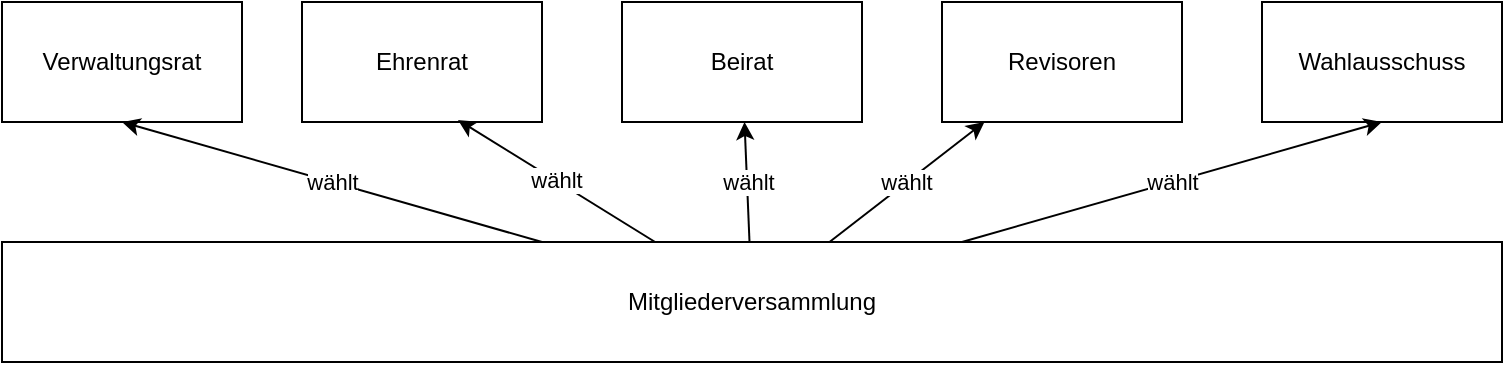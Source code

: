 <mxfile version="23.0.2" type="github">
  <diagram id="prtHgNgQTEPvFCAcTncT" name="Page-1">
    <mxGraphModel dx="1262" dy="605" grid="1" gridSize="10" guides="1" tooltips="1" connect="1" arrows="1" fold="1" page="1" pageScale="1" pageWidth="827" pageHeight="1169" math="0" shadow="0">
      <root>
        <mxCell id="0" />
        <mxCell id="1" parent="0" />
        <mxCell id="5YO8LLsSh-AyEsvJpuwk-9" value="Mitgliederversammlung" style="rounded=0;whiteSpace=wrap;html=1;" vertex="1" parent="1">
          <mxGeometry x="40" y="790" width="750" height="60" as="geometry" />
        </mxCell>
        <object label="Verwaltungsrat" Mitglieder="8" id="5YO8LLsSh-AyEsvJpuwk-11">
          <mxCell style="rounded=0;whiteSpace=wrap;html=1;" vertex="1" parent="1">
            <mxGeometry x="40" y="670" width="120" height="60" as="geometry" />
          </mxCell>
        </object>
        <mxCell id="5YO8LLsSh-AyEsvJpuwk-12" value="Ehrenrat" style="rounded=0;whiteSpace=wrap;html=1;" vertex="1" parent="1">
          <mxGeometry x="190" y="670" width="120" height="60" as="geometry" />
        </mxCell>
        <mxCell id="5YO8LLsSh-AyEsvJpuwk-13" value="Beirat" style="rounded=0;whiteSpace=wrap;html=1;" vertex="1" parent="1">
          <mxGeometry x="350" y="670" width="120" height="60" as="geometry" />
        </mxCell>
        <mxCell id="5YO8LLsSh-AyEsvJpuwk-14" value="Revisoren" style="rounded=0;whiteSpace=wrap;html=1;" vertex="1" parent="1">
          <mxGeometry x="510" y="670" width="120" height="60" as="geometry" />
        </mxCell>
        <mxCell id="5YO8LLsSh-AyEsvJpuwk-15" value="Wahlausschuss" style="rounded=0;whiteSpace=wrap;html=1;" vertex="1" parent="1">
          <mxGeometry x="670" y="670" width="120" height="60" as="geometry" />
        </mxCell>
        <mxCell id="5YO8LLsSh-AyEsvJpuwk-16" value="wählt" style="endArrow=classic;html=1;rounded=0;entryX=0.5;entryY=1;entryDx=0;entryDy=0;" edge="1" parent="1" source="5YO8LLsSh-AyEsvJpuwk-9" target="5YO8LLsSh-AyEsvJpuwk-11">
          <mxGeometry width="50" height="50" relative="1" as="geometry">
            <mxPoint x="580" y="590" as="sourcePoint" />
            <mxPoint x="630" y="540" as="targetPoint" />
          </mxGeometry>
        </mxCell>
        <mxCell id="5YO8LLsSh-AyEsvJpuwk-17" value="wählt" style="endArrow=classic;html=1;rounded=0;entryX=0.65;entryY=0.983;entryDx=0;entryDy=0;entryPerimeter=0;" edge="1" parent="1" source="5YO8LLsSh-AyEsvJpuwk-9" target="5YO8LLsSh-AyEsvJpuwk-12">
          <mxGeometry width="50" height="50" relative="1" as="geometry">
            <mxPoint x="313" y="800" as="sourcePoint" />
            <mxPoint x="96" y="742" as="targetPoint" />
          </mxGeometry>
        </mxCell>
        <mxCell id="5YO8LLsSh-AyEsvJpuwk-18" value="wählt" style="endArrow=classic;html=1;rounded=0;" edge="1" parent="1" source="5YO8LLsSh-AyEsvJpuwk-9" target="5YO8LLsSh-AyEsvJpuwk-13">
          <mxGeometry width="50" height="50" relative="1" as="geometry">
            <mxPoint x="377" y="800" as="sourcePoint" />
            <mxPoint x="278" y="739" as="targetPoint" />
          </mxGeometry>
        </mxCell>
        <mxCell id="5YO8LLsSh-AyEsvJpuwk-19" value="wählt" style="endArrow=classic;html=1;rounded=0;" edge="1" parent="1" source="5YO8LLsSh-AyEsvJpuwk-9" target="5YO8LLsSh-AyEsvJpuwk-14">
          <mxGeometry width="50" height="50" relative="1" as="geometry">
            <mxPoint x="424" y="800" as="sourcePoint" />
            <mxPoint x="421" y="740" as="targetPoint" />
          </mxGeometry>
        </mxCell>
        <mxCell id="5YO8LLsSh-AyEsvJpuwk-20" value="wählt" style="endArrow=classic;html=1;rounded=0;entryX=0.5;entryY=1;entryDx=0;entryDy=0;" edge="1" parent="1" source="5YO8LLsSh-AyEsvJpuwk-9" target="5YO8LLsSh-AyEsvJpuwk-15">
          <mxGeometry width="50" height="50" relative="1" as="geometry">
            <mxPoint x="464" y="800" as="sourcePoint" />
            <mxPoint x="740" y="760" as="targetPoint" />
          </mxGeometry>
        </mxCell>
      </root>
    </mxGraphModel>
  </diagram>
</mxfile>
